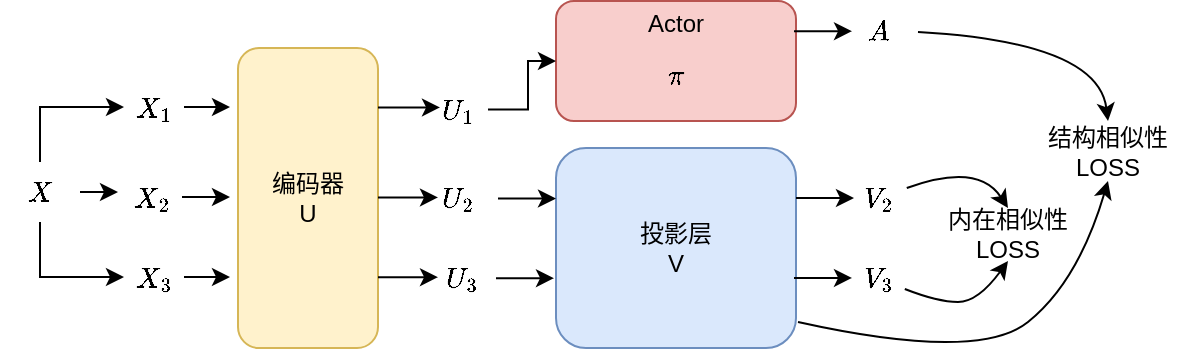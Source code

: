 <mxfile version="24.7.17">
  <diagram name="第 1 页" id="SRW-rPM-6FZJMXv0kcvM">
    <mxGraphModel dx="868" dy="443" grid="1" gridSize="10" guides="1" tooltips="1" connect="1" arrows="1" fold="1" page="1" pageScale="1" pageWidth="827" pageHeight="1169" math="1" shadow="0">
      <root>
        <mxCell id="0" />
        <mxCell id="1" parent="0" />
        <mxCell id="JNPPwmofQOj1YzRK5fSh-1" value="编码器&lt;div&gt;U&lt;/div&gt;" style="rounded=1;whiteSpace=wrap;html=1;fillColor=#fff2cc;strokeColor=#d6b656;" vertex="1" parent="1">
          <mxGeometry x="220" y="253" width="70" height="150" as="geometry" />
        </mxCell>
        <mxCell id="JNPPwmofQOj1YzRK5fSh-2" value="Actor&lt;div&gt;$$ \pi $$&lt;/div&gt;" style="rounded=1;whiteSpace=wrap;html=1;fillColor=#f8cecc;strokeColor=#b85450;" vertex="1" parent="1">
          <mxGeometry x="379" y="229.5" width="120" height="60" as="geometry" />
        </mxCell>
        <mxCell id="JNPPwmofQOj1YzRK5fSh-3" value="投影层&lt;div&gt;V&lt;/div&gt;" style="rounded=1;whiteSpace=wrap;html=1;fillColor=#dae8fc;strokeColor=#6c8ebf;" vertex="1" parent="1">
          <mxGeometry x="379" y="303" width="120" height="100" as="geometry" />
        </mxCell>
        <mxCell id="JNPPwmofQOj1YzRK5fSh-9" style="edgeStyle=orthogonalEdgeStyle;rounded=0;orthogonalLoop=1;jettySize=auto;html=1;exitX=0.5;exitY=0;exitDx=0;exitDy=0;entryX=0;entryY=0.5;entryDx=0;entryDy=0;" edge="1" parent="1" source="JNPPwmofQOj1YzRK5fSh-4" target="JNPPwmofQOj1YzRK5fSh-6">
          <mxGeometry relative="1" as="geometry" />
        </mxCell>
        <mxCell id="JNPPwmofQOj1YzRK5fSh-11" style="edgeStyle=orthogonalEdgeStyle;rounded=0;orthogonalLoop=1;jettySize=auto;html=1;exitX=0.5;exitY=1;exitDx=0;exitDy=0;entryX=0;entryY=0.5;entryDx=0;entryDy=0;" edge="1" parent="1" source="JNPPwmofQOj1YzRK5fSh-4" target="JNPPwmofQOj1YzRK5fSh-8">
          <mxGeometry relative="1" as="geometry" />
        </mxCell>
        <mxCell id="JNPPwmofQOj1YzRK5fSh-70" style="edgeStyle=orthogonalEdgeStyle;rounded=0;orthogonalLoop=1;jettySize=auto;html=1;exitX=1;exitY=0.5;exitDx=0;exitDy=0;" edge="1" parent="1" source="JNPPwmofQOj1YzRK5fSh-4">
          <mxGeometry relative="1" as="geometry">
            <mxPoint x="160" y="325" as="targetPoint" />
          </mxGeometry>
        </mxCell>
        <mxCell id="JNPPwmofQOj1YzRK5fSh-4" value="$$X$$" style="text;strokeColor=none;align=center;fillColor=none;html=1;verticalAlign=middle;whiteSpace=wrap;rounded=0;" vertex="1" parent="1">
          <mxGeometry x="101" y="310" width="40" height="30" as="geometry" />
        </mxCell>
        <mxCell id="JNPPwmofQOj1YzRK5fSh-66" style="edgeStyle=orthogonalEdgeStyle;rounded=0;orthogonalLoop=1;jettySize=auto;html=1;exitX=1;exitY=0.5;exitDx=0;exitDy=0;" edge="1" parent="1" source="JNPPwmofQOj1YzRK5fSh-6">
          <mxGeometry relative="1" as="geometry">
            <mxPoint x="216" y="282.714" as="targetPoint" />
          </mxGeometry>
        </mxCell>
        <mxCell id="JNPPwmofQOj1YzRK5fSh-6" value="$$X_1$$" style="text;strokeColor=none;align=center;fillColor=none;html=1;verticalAlign=middle;whiteSpace=wrap;rounded=0;" vertex="1" parent="1">
          <mxGeometry x="163" y="267.5" width="30" height="30" as="geometry" />
        </mxCell>
        <mxCell id="JNPPwmofQOj1YzRK5fSh-67" style="edgeStyle=orthogonalEdgeStyle;rounded=0;orthogonalLoop=1;jettySize=auto;html=1;exitX=1;exitY=0.5;exitDx=0;exitDy=0;" edge="1" parent="1" source="JNPPwmofQOj1YzRK5fSh-7">
          <mxGeometry relative="1" as="geometry">
            <mxPoint x="216" y="327.286" as="targetPoint" />
          </mxGeometry>
        </mxCell>
        <mxCell id="JNPPwmofQOj1YzRK5fSh-7" value="$$X_2$$" style="text;strokeColor=none;align=center;fillColor=none;html=1;verticalAlign=middle;whiteSpace=wrap;rounded=0;" vertex="1" parent="1">
          <mxGeometry x="162" y="312.5" width="30" height="30" as="geometry" />
        </mxCell>
        <mxCell id="JNPPwmofQOj1YzRK5fSh-65" style="edgeStyle=orthogonalEdgeStyle;rounded=0;orthogonalLoop=1;jettySize=auto;html=1;exitX=1;exitY=0.5;exitDx=0;exitDy=0;" edge="1" parent="1" source="JNPPwmofQOj1YzRK5fSh-8">
          <mxGeometry relative="1" as="geometry">
            <mxPoint x="216" y="367.286" as="targetPoint" />
          </mxGeometry>
        </mxCell>
        <mxCell id="JNPPwmofQOj1YzRK5fSh-8" value="$$X_3$$" style="text;strokeColor=none;align=center;fillColor=none;html=1;verticalAlign=middle;whiteSpace=wrap;rounded=0;" vertex="1" parent="1">
          <mxGeometry x="163" y="352.5" width="30" height="30" as="geometry" />
        </mxCell>
        <mxCell id="JNPPwmofQOj1YzRK5fSh-62" style="edgeStyle=orthogonalEdgeStyle;rounded=0;orthogonalLoop=1;jettySize=auto;html=1;exitX=1;exitY=0.5;exitDx=0;exitDy=0;entryX=0;entryY=0.5;entryDx=0;entryDy=0;" edge="1" parent="1" source="JNPPwmofQOj1YzRK5fSh-20" target="JNPPwmofQOj1YzRK5fSh-2">
          <mxGeometry relative="1" as="geometry" />
        </mxCell>
        <mxCell id="JNPPwmofQOj1YzRK5fSh-20" value="$$U_1$$" style="text;strokeColor=none;align=center;fillColor=none;html=1;verticalAlign=middle;whiteSpace=wrap;rounded=0;" vertex="1" parent="1">
          <mxGeometry x="315" y="272.5" width="30" height="22.5" as="geometry" />
        </mxCell>
        <mxCell id="JNPPwmofQOj1YzRK5fSh-35" style="edgeStyle=orthogonalEdgeStyle;rounded=0;orthogonalLoop=1;jettySize=auto;html=1;exitX=1;exitY=0.5;exitDx=0;exitDy=0;entryX=0;entryY=0.25;entryDx=0;entryDy=0;" edge="1" parent="1" source="JNPPwmofQOj1YzRK5fSh-21" target="JNPPwmofQOj1YzRK5fSh-3">
          <mxGeometry relative="1" as="geometry" />
        </mxCell>
        <mxCell id="JNPPwmofQOj1YzRK5fSh-21" value="$$U_2$$" style="text;strokeColor=none;align=center;fillColor=none;html=1;verticalAlign=middle;whiteSpace=wrap;rounded=0;" vertex="1" parent="1">
          <mxGeometry x="310" y="319.5" width="40" height="17.5" as="geometry" />
        </mxCell>
        <mxCell id="JNPPwmofQOj1YzRK5fSh-22" value="$$U_3$$" style="text;strokeColor=none;align=center;fillColor=none;html=1;verticalAlign=middle;whiteSpace=wrap;rounded=0;" vertex="1" parent="1">
          <mxGeometry x="315" y="359.5" width="35" height="17.5" as="geometry" />
        </mxCell>
        <mxCell id="JNPPwmofQOj1YzRK5fSh-23" style="edgeStyle=orthogonalEdgeStyle;rounded=0;orthogonalLoop=1;jettySize=auto;html=1;exitX=1;exitY=0.5;exitDx=0;exitDy=0;entryX=0;entryY=0.5;entryDx=0;entryDy=0;" edge="1" parent="1">
          <mxGeometry relative="1" as="geometry">
            <mxPoint x="290" y="327.74" as="sourcePoint" />
            <mxPoint x="320" y="327.74" as="targetPoint" />
          </mxGeometry>
        </mxCell>
        <mxCell id="JNPPwmofQOj1YzRK5fSh-24" style="edgeStyle=orthogonalEdgeStyle;rounded=0;orthogonalLoop=1;jettySize=auto;html=1;exitX=1;exitY=0.5;exitDx=0;exitDy=0;entryX=0.014;entryY=0.194;entryDx=0;entryDy=0;entryPerimeter=0;" edge="1" parent="1">
          <mxGeometry relative="1" as="geometry">
            <mxPoint x="290" y="282.74" as="sourcePoint" />
            <mxPoint x="321" y="281.74" as="targetPoint" />
          </mxGeometry>
        </mxCell>
        <mxCell id="JNPPwmofQOj1YzRK5fSh-25" style="edgeStyle=orthogonalEdgeStyle;rounded=0;orthogonalLoop=1;jettySize=auto;html=1;exitX=1;exitY=0.5;exitDx=0;exitDy=0;entryX=0;entryY=0.5;entryDx=0;entryDy=0;" edge="1" parent="1">
          <mxGeometry relative="1" as="geometry">
            <mxPoint x="290" y="367.57" as="sourcePoint" />
            <mxPoint x="320" y="367.57" as="targetPoint" />
          </mxGeometry>
        </mxCell>
        <mxCell id="JNPPwmofQOj1YzRK5fSh-37" style="edgeStyle=orthogonalEdgeStyle;rounded=0;orthogonalLoop=1;jettySize=auto;html=1;exitX=1;exitY=0.5;exitDx=0;exitDy=0;entryX=0;entryY=0.25;entryDx=0;entryDy=0;" edge="1" parent="1">
          <mxGeometry relative="1" as="geometry">
            <mxPoint x="349" y="368.08" as="sourcePoint" />
            <mxPoint x="378" y="368.08" as="targetPoint" />
            <Array as="points">
              <mxPoint x="349" y="368.08" />
            </Array>
          </mxGeometry>
        </mxCell>
        <mxCell id="JNPPwmofQOj1YzRK5fSh-38" value="$$V_2$$" style="text;strokeColor=none;align=center;fillColor=none;html=1;verticalAlign=middle;whiteSpace=wrap;rounded=0;" vertex="1" parent="1">
          <mxGeometry x="520" y="323" width="40" height="10.5" as="geometry" />
        </mxCell>
        <mxCell id="JNPPwmofQOj1YzRK5fSh-40" style="edgeStyle=orthogonalEdgeStyle;rounded=0;orthogonalLoop=1;jettySize=auto;html=1;exitX=1;exitY=0.5;exitDx=0;exitDy=0;entryX=0;entryY=0.25;entryDx=0;entryDy=0;" edge="1" parent="1">
          <mxGeometry relative="1" as="geometry">
            <mxPoint x="499" y="328.05" as="sourcePoint" />
            <mxPoint x="528" y="328.05" as="targetPoint" />
          </mxGeometry>
        </mxCell>
        <mxCell id="JNPPwmofQOj1YzRK5fSh-44" style="edgeStyle=orthogonalEdgeStyle;rounded=0;orthogonalLoop=1;jettySize=auto;html=1;exitX=1;exitY=0.5;exitDx=0;exitDy=0;entryX=0;entryY=0.25;entryDx=0;entryDy=0;" edge="1" parent="1">
          <mxGeometry relative="1" as="geometry">
            <mxPoint x="498" y="367.96" as="sourcePoint" />
            <mxPoint x="527" y="367.96" as="targetPoint" />
          </mxGeometry>
        </mxCell>
        <mxCell id="JNPPwmofQOj1YzRK5fSh-45" value="$$V_3$$" style="text;strokeColor=none;align=center;fillColor=none;html=1;verticalAlign=middle;whiteSpace=wrap;rounded=0;" vertex="1" parent="1">
          <mxGeometry x="520" y="363" width="40" height="10.5" as="geometry" />
        </mxCell>
        <mxCell id="JNPPwmofQOj1YzRK5fSh-46" value="$$A$$" style="text;html=1;align=center;verticalAlign=middle;whiteSpace=wrap;rounded=0;" vertex="1" parent="1">
          <mxGeometry x="525" y="240" width="30" height="10" as="geometry" />
        </mxCell>
        <mxCell id="JNPPwmofQOj1YzRK5fSh-47" style="edgeStyle=orthogonalEdgeStyle;rounded=0;orthogonalLoop=1;jettySize=auto;html=1;exitX=1;exitY=0.5;exitDx=0;exitDy=0;entryX=0;entryY=0.25;entryDx=0;entryDy=0;" edge="1" parent="1">
          <mxGeometry relative="1" as="geometry">
            <mxPoint x="498" y="244.58" as="sourcePoint" />
            <mxPoint x="527" y="244.58" as="targetPoint" />
          </mxGeometry>
        </mxCell>
        <mxCell id="JNPPwmofQOj1YzRK5fSh-48" value="内在相似性LOSS" style="text;html=1;align=center;verticalAlign=middle;whiteSpace=wrap;rounded=0;" vertex="1" parent="1">
          <mxGeometry x="570" y="333" width="70" height="26.5" as="geometry" />
        </mxCell>
        <mxCell id="JNPPwmofQOj1YzRK5fSh-51" value="结构相似性&lt;div&gt;LOSS&lt;/div&gt;" style="text;html=1;align=center;verticalAlign=middle;whiteSpace=wrap;rounded=0;" vertex="1" parent="1">
          <mxGeometry x="620" y="289.5" width="70" height="30" as="geometry" />
        </mxCell>
        <mxCell id="JNPPwmofQOj1YzRK5fSh-55" value="" style="curved=1;endArrow=classic;html=1;rounded=0;exitX=1;exitY=0.5;exitDx=0;exitDy=0;entryX=0.5;entryY=0;entryDx=0;entryDy=0;" edge="1" parent="1" target="JNPPwmofQOj1YzRK5fSh-51">
          <mxGeometry width="50" height="50" relative="1" as="geometry">
            <mxPoint x="560" y="245" as="sourcePoint" />
            <mxPoint x="710" y="289.5" as="targetPoint" />
            <Array as="points">
              <mxPoint x="650" y="250" />
            </Array>
          </mxGeometry>
        </mxCell>
        <mxCell id="JNPPwmofQOj1YzRK5fSh-56" value="" style="curved=1;endArrow=classic;html=1;rounded=0;entryX=0.5;entryY=1;entryDx=0;entryDy=0;" edge="1" parent="1" target="JNPPwmofQOj1YzRK5fSh-51">
          <mxGeometry width="50" height="50" relative="1" as="geometry">
            <mxPoint x="500" y="390" as="sourcePoint" />
            <mxPoint x="670" y="420" as="targetPoint" />
            <Array as="points">
              <mxPoint x="590" y="410" />
              <mxPoint x="640" y="370" />
            </Array>
          </mxGeometry>
        </mxCell>
        <mxCell id="JNPPwmofQOj1YzRK5fSh-58" value="" style="curved=1;endArrow=classic;html=1;rounded=0;entryX=0.5;entryY=0;entryDx=0;entryDy=0;" edge="1" parent="1" source="JNPPwmofQOj1YzRK5fSh-38" target="JNPPwmofQOj1YzRK5fSh-48">
          <mxGeometry width="50" height="50" relative="1" as="geometry">
            <mxPoint x="470" y="288.5" as="sourcePoint" />
            <mxPoint x="620" y="333" as="targetPoint" />
            <Array as="points">
              <mxPoint x="590" y="310" />
            </Array>
          </mxGeometry>
        </mxCell>
        <mxCell id="JNPPwmofQOj1YzRK5fSh-61" value="" style="curved=1;endArrow=classic;html=1;rounded=0;entryX=0.5;entryY=1;entryDx=0;entryDy=0;" edge="1" parent="1" source="JNPPwmofQOj1YzRK5fSh-45" target="JNPPwmofQOj1YzRK5fSh-48">
          <mxGeometry width="50" height="50" relative="1" as="geometry">
            <mxPoint x="540" y="463" as="sourcePoint" />
            <mxPoint x="614" y="473" as="targetPoint" />
            <Array as="points">
              <mxPoint x="570" y="380" />
              <mxPoint x="590" y="380" />
            </Array>
          </mxGeometry>
        </mxCell>
      </root>
    </mxGraphModel>
  </diagram>
</mxfile>
